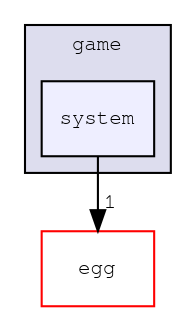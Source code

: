 digraph "source/game/system" {
  compound=true
  node [ fontsize="10", fontname="FreeMono"];
  edge [ labelfontsize="10", labelfontname="FreeMono"];
  subgraph clusterdir_9ea5017e8fa7189fb9af6fe82af05461 {
    graph [ bgcolor="#ddddee", pencolor="black", label="game" fontname="FreeMono", fontsize="10", URL="dir_9ea5017e8fa7189fb9af6fe82af05461.html"]
  dir_76b1465163afa8288f95bcedc8109a9a [shape=box, label="system", style="filled", fillcolor="#eeeeff", pencolor="black", URL="dir_76b1465163afa8288f95bcedc8109a9a.html"];
  }
  dir_dfa3dd376ef284b4fe91688c4c5b67ec [shape=box label="egg" fillcolor="white" style="filled" color="red" URL="dir_dfa3dd376ef284b4fe91688c4c5b67ec.html"];
  dir_76b1465163afa8288f95bcedc8109a9a->dir_dfa3dd376ef284b4fe91688c4c5b67ec [headlabel="1", labeldistance=1.5 headhref="dir_000013_000001.html"];
}
